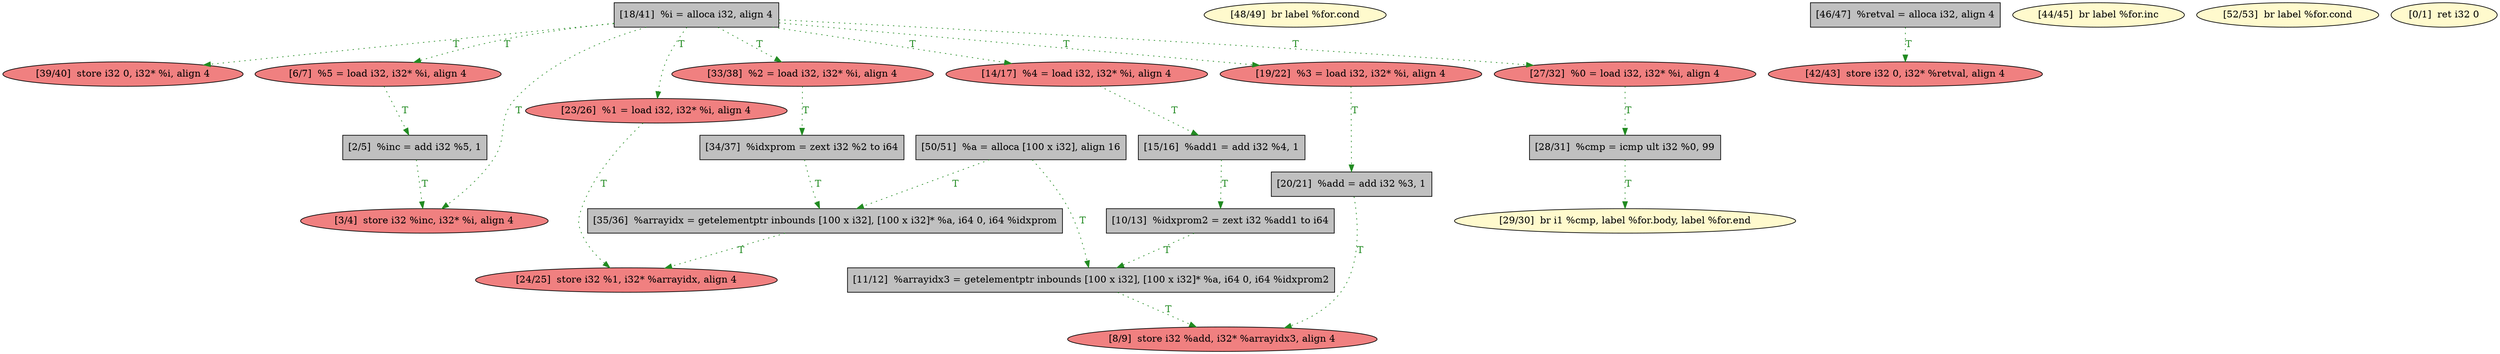 
digraph G {


node78 [fillcolor=lightcoral,label="[39/40]  store i32 0, i32* %i, align 4",shape=ellipse,style=filled ]
node76 [fillcolor=lightcoral,label="[3/4]  store i32 %inc, i32* %i, align 4",shape=ellipse,style=filled ]
node75 [fillcolor=lemonchiffon,label="[48/49]  br label %for.cond",shape=ellipse,style=filled ]
node74 [fillcolor=grey,label="[46/47]  %retval = alloca i32, align 4",shape=rectangle,style=filled ]
node71 [fillcolor=grey,label="[11/12]  %arrayidx3 = getelementptr inbounds [100 x i32], [100 x i32]* %a, i64 0, i64 %idxprom2",shape=rectangle,style=filled ]
node70 [fillcolor=grey,label="[50/51]  %a = alloca [100 x i32], align 16",shape=rectangle,style=filled ]
node77 [fillcolor=grey,label="[18/41]  %i = alloca i32, align 4",shape=rectangle,style=filled ]
node59 [fillcolor=grey,label="[34/37]  %idxprom = zext i32 %2 to i64",shape=rectangle,style=filled ]
node60 [fillcolor=grey,label="[15/16]  %add1 = add i32 %4, 1",shape=rectangle,style=filled ]
node58 [fillcolor=lemonchiffon,label="[29/30]  br i1 %cmp, label %for.body, label %for.end",shape=ellipse,style=filled ]
node56 [fillcolor=lightcoral,label="[23/26]  %1 = load i32, i32* %i, align 4",shape=ellipse,style=filled ]
node57 [fillcolor=grey,label="[35/36]  %arrayidx = getelementptr inbounds [100 x i32], [100 x i32]* %a, i64 0, i64 %idxprom",shape=rectangle,style=filled ]
node54 [fillcolor=grey,label="[28/31]  %cmp = icmp ult i32 %0, 99",shape=rectangle,style=filled ]
node80 [fillcolor=lemonchiffon,label="[44/45]  br label %for.inc",shape=ellipse,style=filled ]
node79 [fillcolor=lightcoral,label="[24/25]  store i32 %1, i32* %arrayidx, align 4",shape=ellipse,style=filled ]
node61 [fillcolor=lightcoral,label="[33/38]  %2 = load i32, i32* %i, align 4",shape=ellipse,style=filled ]
node72 [fillcolor=lightcoral,label="[14/17]  %4 = load i32, i32* %i, align 4",shape=ellipse,style=filled ]
node63 [fillcolor=grey,label="[10/13]  %idxprom2 = zext i32 %add1 to i64",shape=rectangle,style=filled ]
node69 [fillcolor=lightcoral,label="[8/9]  store i32 %add, i32* %arrayidx3, align 4",shape=ellipse,style=filled ]
node73 [fillcolor=lightcoral,label="[42/43]  store i32 0, i32* %retval, align 4",shape=ellipse,style=filled ]
node68 [fillcolor=lightcoral,label="[19/22]  %3 = load i32, i32* %i, align 4",shape=ellipse,style=filled ]
node62 [fillcolor=lemonchiffon,label="[52/53]  br label %for.cond",shape=ellipse,style=filled ]
node64 [fillcolor=grey,label="[20/21]  %add = add i32 %3, 1",shape=rectangle,style=filled ]
node65 [fillcolor=lightcoral,label="[6/7]  %5 = load i32, i32* %i, align 4",shape=ellipse,style=filled ]
node55 [fillcolor=lightcoral,label="[27/32]  %0 = load i32, i32* %i, align 4",shape=ellipse,style=filled ]
node66 [fillcolor=lemonchiffon,label="[0/1]  ret i32 0",shape=ellipse,style=filled ]
node67 [fillcolor=grey,label="[2/5]  %inc = add i32 %5, 1",shape=rectangle,style=filled ]

node77->node55 [style=dotted,color=forestgreen,label="T",fontcolor=forestgreen ]
node61->node59 [style=dotted,color=forestgreen,label="T",fontcolor=forestgreen ]
node64->node69 [style=dotted,color=forestgreen,label="T",fontcolor=forestgreen ]
node77->node61 [style=dotted,color=forestgreen,label="T",fontcolor=forestgreen ]
node70->node71 [style=dotted,color=forestgreen,label="T",fontcolor=forestgreen ]
node70->node57 [style=dotted,color=forestgreen,label="T",fontcolor=forestgreen ]
node77->node72 [style=dotted,color=forestgreen,label="T",fontcolor=forestgreen ]
node57->node79 [style=dotted,color=forestgreen,label="T",fontcolor=forestgreen ]
node74->node73 [style=dotted,color=forestgreen,label="T",fontcolor=forestgreen ]
node56->node79 [style=dotted,color=forestgreen,label="T",fontcolor=forestgreen ]
node63->node71 [style=dotted,color=forestgreen,label="T",fontcolor=forestgreen ]
node54->node58 [style=dotted,color=forestgreen,label="T",fontcolor=forestgreen ]
node77->node76 [style=dotted,color=forestgreen,label="T",fontcolor=forestgreen ]
node65->node67 [style=dotted,color=forestgreen,label="T",fontcolor=forestgreen ]
node55->node54 [style=dotted,color=forestgreen,label="T",fontcolor=forestgreen ]
node59->node57 [style=dotted,color=forestgreen,label="T",fontcolor=forestgreen ]
node60->node63 [style=dotted,color=forestgreen,label="T",fontcolor=forestgreen ]
node77->node78 [style=dotted,color=forestgreen,label="T",fontcolor=forestgreen ]
node72->node60 [style=dotted,color=forestgreen,label="T",fontcolor=forestgreen ]
node77->node68 [style=dotted,color=forestgreen,label="T",fontcolor=forestgreen ]
node71->node69 [style=dotted,color=forestgreen,label="T",fontcolor=forestgreen ]
node77->node56 [style=dotted,color=forestgreen,label="T",fontcolor=forestgreen ]
node77->node65 [style=dotted,color=forestgreen,label="T",fontcolor=forestgreen ]
node67->node76 [style=dotted,color=forestgreen,label="T",fontcolor=forestgreen ]
node68->node64 [style=dotted,color=forestgreen,label="T",fontcolor=forestgreen ]


}
